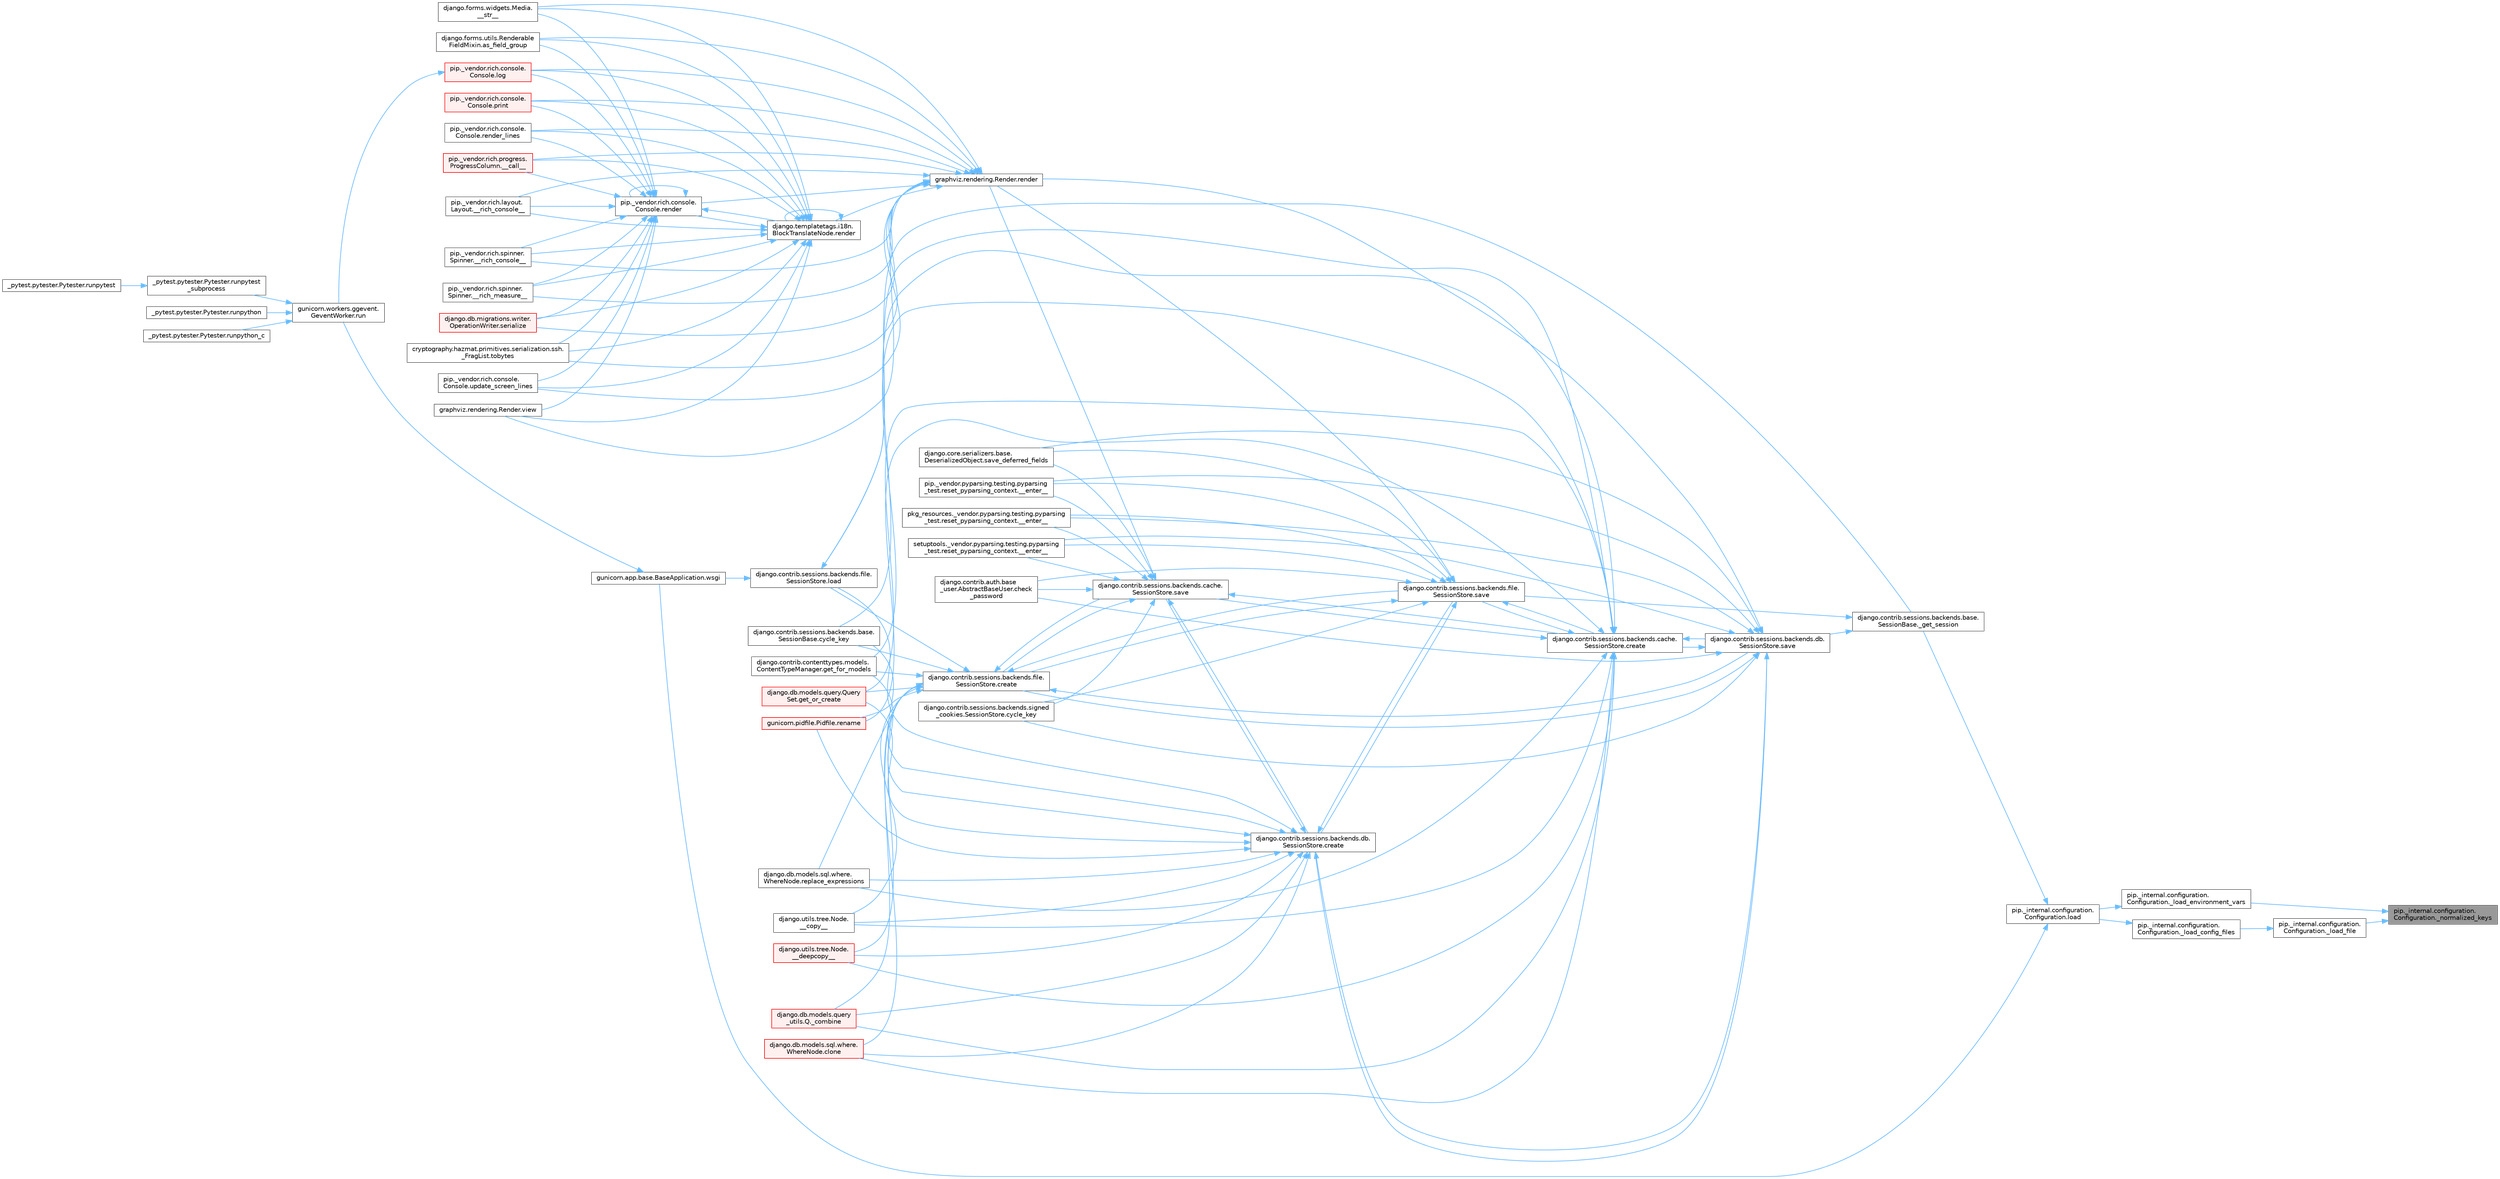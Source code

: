 digraph "pip._internal.configuration.Configuration._normalized_keys"
{
 // LATEX_PDF_SIZE
  bgcolor="transparent";
  edge [fontname=Helvetica,fontsize=10,labelfontname=Helvetica,labelfontsize=10];
  node [fontname=Helvetica,fontsize=10,shape=box,height=0.2,width=0.4];
  rankdir="RL";
  Node1 [id="Node000001",label="pip._internal.configuration.\lConfiguration._normalized_keys",height=0.2,width=0.4,color="gray40", fillcolor="grey60", style="filled", fontcolor="black",tooltip=" "];
  Node1 -> Node2 [id="edge1_Node000001_Node000002",dir="back",color="steelblue1",style="solid",tooltip=" "];
  Node2 [id="Node000002",label="pip._internal.configuration.\lConfiguration._load_environment_vars",height=0.2,width=0.4,color="grey40", fillcolor="white", style="filled",URL="$classpip_1_1__internal_1_1configuration_1_1_configuration.html#a1a57e8ca81e59ec7cbbd80e8f7283a06",tooltip=" "];
  Node2 -> Node3 [id="edge2_Node000002_Node000003",dir="back",color="steelblue1",style="solid",tooltip=" "];
  Node3 [id="Node000003",label="pip._internal.configuration.\lConfiguration.load",height=0.2,width=0.4,color="grey40", fillcolor="white", style="filled",URL="$classpip_1_1__internal_1_1configuration_1_1_configuration.html#acc3aa857df7198ccb6f5eb3e728545f6",tooltip=" "];
  Node3 -> Node4 [id="edge3_Node000003_Node000004",dir="back",color="steelblue1",style="solid",tooltip=" "];
  Node4 [id="Node000004",label="django.contrib.sessions.backends.base.\lSessionBase._get_session",height=0.2,width=0.4,color="grey40", fillcolor="white", style="filled",URL="$classdjango_1_1contrib_1_1sessions_1_1backends_1_1base_1_1_session_base.html#a3ca0af594cbb5d34f3d4f76c8f90bf4f",tooltip=" "];
  Node4 -> Node5 [id="edge4_Node000004_Node000005",dir="back",color="steelblue1",style="solid",tooltip=" "];
  Node5 [id="Node000005",label="django.contrib.sessions.backends.db.\lSessionStore.save",height=0.2,width=0.4,color="grey40", fillcolor="white", style="filled",URL="$classdjango_1_1contrib_1_1sessions_1_1backends_1_1db_1_1_session_store.html#a68a6b4f159bd3dc969ec80b34c1622af",tooltip=" "];
  Node5 -> Node6 [id="edge5_Node000005_Node000006",dir="back",color="steelblue1",style="solid",tooltip=" "];
  Node6 [id="Node000006",label="pip._vendor.pyparsing.testing.pyparsing\l_test.reset_pyparsing_context.__enter__",height=0.2,width=0.4,color="grey40", fillcolor="white", style="filled",URL="$classpip_1_1__vendor_1_1pyparsing_1_1testing_1_1pyparsing__test_1_1reset__pyparsing__context.html#a3d39d97a0d95a9b46c987e6dff52b7c0",tooltip=" "];
  Node5 -> Node7 [id="edge6_Node000005_Node000007",dir="back",color="steelblue1",style="solid",tooltip=" "];
  Node7 [id="Node000007",label="pkg_resources._vendor.pyparsing.testing.pyparsing\l_test.reset_pyparsing_context.__enter__",height=0.2,width=0.4,color="grey40", fillcolor="white", style="filled",URL="$classpkg__resources_1_1__vendor_1_1pyparsing_1_1testing_1_1pyparsing__test_1_1reset__pyparsing__context.html#a8d8360c033ccc7296fb9323a07cdeb25",tooltip=" "];
  Node5 -> Node8 [id="edge7_Node000005_Node000008",dir="back",color="steelblue1",style="solid",tooltip=" "];
  Node8 [id="Node000008",label="setuptools._vendor.pyparsing.testing.pyparsing\l_test.reset_pyparsing_context.__enter__",height=0.2,width=0.4,color="grey40", fillcolor="white", style="filled",URL="$classsetuptools_1_1__vendor_1_1pyparsing_1_1testing_1_1pyparsing__test_1_1reset__pyparsing__context.html#a436e2ea8355c86505c8cfdae81714c7c",tooltip=" "];
  Node5 -> Node9 [id="edge8_Node000005_Node000009",dir="back",color="steelblue1",style="solid",tooltip=" "];
  Node9 [id="Node000009",label="django.contrib.auth.base\l_user.AbstractBaseUser.check\l_password",height=0.2,width=0.4,color="grey40", fillcolor="white", style="filled",URL="$classdjango_1_1contrib_1_1auth_1_1base__user_1_1_abstract_base_user.html#aaa9bb7fa5353bc1917dbd7f87b63321a",tooltip=" "];
  Node5 -> Node10 [id="edge9_Node000005_Node000010",dir="back",color="steelblue1",style="solid",tooltip=" "];
  Node10 [id="Node000010",label="django.contrib.sessions.backends.cache.\lSessionStore.create",height=0.2,width=0.4,color="grey40", fillcolor="white", style="filled",URL="$classdjango_1_1contrib_1_1sessions_1_1backends_1_1cache_1_1_session_store.html#a38c9efbdb5115fd1820ae198b767c39c",tooltip=" "];
  Node10 -> Node11 [id="edge10_Node000010_Node000011",dir="back",color="steelblue1",style="solid",tooltip=" "];
  Node11 [id="Node000011",label="django.utils.tree.Node.\l__copy__",height=0.2,width=0.4,color="grey40", fillcolor="white", style="filled",URL="$classdjango_1_1utils_1_1tree_1_1_node.html#abae878f6b4500b8b241c23d8fac46e63",tooltip=" "];
  Node10 -> Node12 [id="edge11_Node000010_Node000012",dir="back",color="steelblue1",style="solid",tooltip=" "];
  Node12 [id="Node000012",label="django.utils.tree.Node.\l__deepcopy__",height=0.2,width=0.4,color="red", fillcolor="#FFF0F0", style="filled",URL="$classdjango_1_1utils_1_1tree_1_1_node.html#a38840c46ded3963808edbeec90765d6b",tooltip=" "];
  Node10 -> Node155 [id="edge12_Node000010_Node000155",dir="back",color="steelblue1",style="solid",tooltip=" "];
  Node155 [id="Node000155",label="django.db.models.query\l_utils.Q._combine",height=0.2,width=0.4,color="red", fillcolor="#FFF0F0", style="filled",URL="$classdjango_1_1db_1_1models_1_1query__utils_1_1_q.html#ade621b98231b73615e1aa3a726560c55",tooltip=" "];
  Node10 -> Node395 [id="edge13_Node000010_Node000395",dir="back",color="steelblue1",style="solid",tooltip=" "];
  Node395 [id="Node000395",label="django.db.models.sql.where.\lWhereNode.clone",height=0.2,width=0.4,color="red", fillcolor="#FFF0F0", style="filled",URL="$classdjango_1_1db_1_1models_1_1sql_1_1where_1_1_where_node.html#a0faff63950b774ce4ad391ea1f6b6d2c",tooltip=" "];
  Node10 -> Node33 [id="edge14_Node000010_Node000033",dir="back",color="steelblue1",style="solid",tooltip=" "];
  Node33 [id="Node000033",label="django.contrib.sessions.backends.base.\lSessionBase.cycle_key",height=0.2,width=0.4,color="grey40", fillcolor="white", style="filled",URL="$classdjango_1_1contrib_1_1sessions_1_1backends_1_1base_1_1_session_base.html#a6955e9bebe4e5b7d463bccfcf9181016",tooltip=" "];
  Node10 -> Node520 [id="edge15_Node000010_Node000520",dir="back",color="steelblue1",style="solid",tooltip=" "];
  Node520 [id="Node000520",label="django.contrib.contenttypes.models.\lContentTypeManager.get_for_models",height=0.2,width=0.4,color="grey40", fillcolor="white", style="filled",URL="$classdjango_1_1contrib_1_1contenttypes_1_1models_1_1_content_type_manager.html#a541a2e215680799739b6f8c1b19ddda4",tooltip=" "];
  Node10 -> Node521 [id="edge16_Node000010_Node000521",dir="back",color="steelblue1",style="solid",tooltip=" "];
  Node521 [id="Node000521",label="django.db.models.query.Query\lSet.get_or_create",height=0.2,width=0.4,color="red", fillcolor="#FFF0F0", style="filled",URL="$classdjango_1_1db_1_1models_1_1query_1_1_query_set.html#a0f727927ec4d1b9f3087b831cc911c59",tooltip=" "];
  Node10 -> Node303 [id="edge17_Node000010_Node000303",dir="back",color="steelblue1",style="solid",tooltip=" "];
  Node303 [id="Node000303",label="django.contrib.sessions.backends.file.\lSessionStore.load",height=0.2,width=0.4,color="grey40", fillcolor="white", style="filled",URL="$classdjango_1_1contrib_1_1sessions_1_1backends_1_1file_1_1_session_store.html#a408fa63512306fbaa7bbb62742f0295f",tooltip=" "];
  Node303 -> Node4 [id="edge18_Node000303_Node000004",dir="back",color="steelblue1",style="solid",tooltip=" "];
  Node303 -> Node300 [id="edge19_Node000303_Node000300",dir="back",color="steelblue1",style="solid",tooltip=" "];
  Node300 [id="Node000300",label="gunicorn.app.base.BaseApplication.wsgi",height=0.2,width=0.4,color="grey40", fillcolor="white", style="filled",URL="$classgunicorn_1_1app_1_1base_1_1_base_application.html#a18ae24b2d0d44fb694b9f2b0cdffa670",tooltip=" "];
  Node300 -> Node301 [id="edge20_Node000300_Node000301",dir="back",color="steelblue1",style="solid",tooltip=" "];
  Node301 [id="Node000301",label="gunicorn.workers.ggevent.\lGeventWorker.run",height=0.2,width=0.4,color="grey40", fillcolor="white", style="filled",URL="$classgunicorn_1_1workers_1_1ggevent_1_1_gevent_worker.html#a0d8ffe6d6db44cfe8310ccf5643506ee",tooltip=" "];
  Node301 -> Node106 [id="edge21_Node000301_Node000106",dir="back",color="steelblue1",style="solid",tooltip=" "];
  Node106 [id="Node000106",label="_pytest.pytester.Pytester.runpytest\l_subprocess",height=0.2,width=0.4,color="grey40", fillcolor="white", style="filled",URL="$class__pytest_1_1pytester_1_1_pytester.html#a59323c6d6a1469a1206f1c0b8fce99c9",tooltip=" "];
  Node106 -> Node107 [id="edge22_Node000106_Node000107",dir="back",color="steelblue1",style="solid",tooltip=" "];
  Node107 [id="Node000107",label="_pytest.pytester.Pytester.runpytest",height=0.2,width=0.4,color="grey40", fillcolor="white", style="filled",URL="$class__pytest_1_1pytester_1_1_pytester.html#a2765db48ffe1b8853581d711ff43a87b",tooltip=" "];
  Node301 -> Node108 [id="edge23_Node000301_Node000108",dir="back",color="steelblue1",style="solid",tooltip=" "];
  Node108 [id="Node000108",label="_pytest.pytester.Pytester.runpython",height=0.2,width=0.4,color="grey40", fillcolor="white", style="filled",URL="$class__pytest_1_1pytester_1_1_pytester.html#a4e0c539507f15fd333cf618faf9687ef",tooltip=" "];
  Node301 -> Node109 [id="edge24_Node000301_Node000109",dir="back",color="steelblue1",style="solid",tooltip=" "];
  Node109 [id="Node000109",label="_pytest.pytester.Pytester.runpython_c",height=0.2,width=0.4,color="grey40", fillcolor="white", style="filled",URL="$class__pytest_1_1pytester_1_1_pytester.html#aea789acfe206d9c40d9a6bf54a337f2a",tooltip=" "];
  Node10 -> Node523 [id="edge25_Node000010_Node000523",dir="back",color="steelblue1",style="solid",tooltip=" "];
  Node523 [id="Node000523",label="gunicorn.pidfile.Pidfile.rename",height=0.2,width=0.4,color="red", fillcolor="#FFF0F0", style="filled",URL="$classgunicorn_1_1pidfile_1_1_pidfile.html#af03623bf56b92f594700ba5e5f25bc76",tooltip=" "];
  Node10 -> Node525 [id="edge26_Node000010_Node000525",dir="back",color="steelblue1",style="solid",tooltip=" "];
  Node525 [id="Node000525",label="django.db.models.sql.where.\lWhereNode.replace_expressions",height=0.2,width=0.4,color="grey40", fillcolor="white", style="filled",URL="$classdjango_1_1db_1_1models_1_1sql_1_1where_1_1_where_node.html#a1cc3580a7f4a51605b52ae4a9653b3ac",tooltip=" "];
  Node10 -> Node526 [id="edge27_Node000010_Node000526",dir="back",color="steelblue1",style="solid",tooltip=" "];
  Node526 [id="Node000526",label="django.contrib.sessions.backends.cache.\lSessionStore.save",height=0.2,width=0.4,color="grey40", fillcolor="white", style="filled",URL="$classdjango_1_1contrib_1_1sessions_1_1backends_1_1cache_1_1_session_store.html#a67e81d959c24e3a84b1e755a9a861c53",tooltip=" "];
  Node526 -> Node6 [id="edge28_Node000526_Node000006",dir="back",color="steelblue1",style="solid",tooltip=" "];
  Node526 -> Node7 [id="edge29_Node000526_Node000007",dir="back",color="steelblue1",style="solid",tooltip=" "];
  Node526 -> Node8 [id="edge30_Node000526_Node000008",dir="back",color="steelblue1",style="solid",tooltip=" "];
  Node526 -> Node9 [id="edge31_Node000526_Node000009",dir="back",color="steelblue1",style="solid",tooltip=" "];
  Node526 -> Node10 [id="edge32_Node000526_Node000010",dir="back",color="steelblue1",style="solid",tooltip=" "];
  Node526 -> Node394 [id="edge33_Node000526_Node000394",dir="back",color="steelblue1",style="solid",tooltip=" "];
  Node394 [id="Node000394",label="django.contrib.sessions.backends.db.\lSessionStore.create",height=0.2,width=0.4,color="grey40", fillcolor="white", style="filled",URL="$classdjango_1_1contrib_1_1sessions_1_1backends_1_1db_1_1_session_store.html#a4a98c0168c61e75be58e279660aa6ce4",tooltip=" "];
  Node394 -> Node11 [id="edge34_Node000394_Node000011",dir="back",color="steelblue1",style="solid",tooltip=" "];
  Node394 -> Node12 [id="edge35_Node000394_Node000012",dir="back",color="steelblue1",style="solid",tooltip=" "];
  Node394 -> Node155 [id="edge36_Node000394_Node000155",dir="back",color="steelblue1",style="solid",tooltip=" "];
  Node394 -> Node395 [id="edge37_Node000394_Node000395",dir="back",color="steelblue1",style="solid",tooltip=" "];
  Node394 -> Node33 [id="edge38_Node000394_Node000033",dir="back",color="steelblue1",style="solid",tooltip=" "];
  Node394 -> Node520 [id="edge39_Node000394_Node000520",dir="back",color="steelblue1",style="solid",tooltip=" "];
  Node394 -> Node521 [id="edge40_Node000394_Node000521",dir="back",color="steelblue1",style="solid",tooltip=" "];
  Node394 -> Node303 [id="edge41_Node000394_Node000303",dir="back",color="steelblue1",style="solid",tooltip=" "];
  Node394 -> Node523 [id="edge42_Node000394_Node000523",dir="back",color="steelblue1",style="solid",tooltip=" "];
  Node394 -> Node525 [id="edge43_Node000394_Node000525",dir="back",color="steelblue1",style="solid",tooltip=" "];
  Node394 -> Node526 [id="edge44_Node000394_Node000526",dir="back",color="steelblue1",style="solid",tooltip=" "];
  Node394 -> Node5 [id="edge45_Node000394_Node000005",dir="back",color="steelblue1",style="solid",tooltip=" "];
  Node394 -> Node1118 [id="edge46_Node000394_Node001118",dir="back",color="steelblue1",style="solid",tooltip=" "];
  Node1118 [id="Node001118",label="django.contrib.sessions.backends.file.\lSessionStore.save",height=0.2,width=0.4,color="grey40", fillcolor="white", style="filled",URL="$classdjango_1_1contrib_1_1sessions_1_1backends_1_1file_1_1_session_store.html#af170f9c112376eb1627509287bf9620f",tooltip=" "];
  Node1118 -> Node6 [id="edge47_Node001118_Node000006",dir="back",color="steelblue1",style="solid",tooltip=" "];
  Node1118 -> Node7 [id="edge48_Node001118_Node000007",dir="back",color="steelblue1",style="solid",tooltip=" "];
  Node1118 -> Node8 [id="edge49_Node001118_Node000008",dir="back",color="steelblue1",style="solid",tooltip=" "];
  Node1118 -> Node9 [id="edge50_Node001118_Node000009",dir="back",color="steelblue1",style="solid",tooltip=" "];
  Node1118 -> Node10 [id="edge51_Node001118_Node000010",dir="back",color="steelblue1",style="solid",tooltip=" "];
  Node1118 -> Node394 [id="edge52_Node001118_Node000394",dir="back",color="steelblue1",style="solid",tooltip=" "];
  Node1118 -> Node519 [id="edge53_Node001118_Node000519",dir="back",color="steelblue1",style="solid",tooltip=" "];
  Node519 [id="Node000519",label="django.contrib.sessions.backends.file.\lSessionStore.create",height=0.2,width=0.4,color="grey40", fillcolor="white", style="filled",URL="$classdjango_1_1contrib_1_1sessions_1_1backends_1_1file_1_1_session_store.html#a6624db6a37dfff490f837047e0a60dda",tooltip=" "];
  Node519 -> Node11 [id="edge54_Node000519_Node000011",dir="back",color="steelblue1",style="solid",tooltip=" "];
  Node519 -> Node12 [id="edge55_Node000519_Node000012",dir="back",color="steelblue1",style="solid",tooltip=" "];
  Node519 -> Node155 [id="edge56_Node000519_Node000155",dir="back",color="steelblue1",style="solid",tooltip=" "];
  Node519 -> Node395 [id="edge57_Node000519_Node000395",dir="back",color="steelblue1",style="solid",tooltip=" "];
  Node519 -> Node33 [id="edge58_Node000519_Node000033",dir="back",color="steelblue1",style="solid",tooltip=" "];
  Node519 -> Node520 [id="edge59_Node000519_Node000520",dir="back",color="steelblue1",style="solid",tooltip=" "];
  Node519 -> Node521 [id="edge60_Node000519_Node000521",dir="back",color="steelblue1",style="solid",tooltip=" "];
  Node519 -> Node303 [id="edge61_Node000519_Node000303",dir="back",color="steelblue1",style="solid",tooltip=" "];
  Node519 -> Node523 [id="edge62_Node000519_Node000523",dir="back",color="steelblue1",style="solid",tooltip=" "];
  Node519 -> Node525 [id="edge63_Node000519_Node000525",dir="back",color="steelblue1",style="solid",tooltip=" "];
  Node519 -> Node526 [id="edge64_Node000519_Node000526",dir="back",color="steelblue1",style="solid",tooltip=" "];
  Node519 -> Node5 [id="edge65_Node000519_Node000005",dir="back",color="steelblue1",style="solid",tooltip=" "];
  Node519 -> Node1118 [id="edge66_Node000519_Node001118",dir="back",color="steelblue1",style="solid",tooltip=" "];
  Node1118 -> Node527 [id="edge67_Node001118_Node000527",dir="back",color="steelblue1",style="solid",tooltip=" "];
  Node527 [id="Node000527",label="django.contrib.sessions.backends.signed\l_cookies.SessionStore.cycle_key",height=0.2,width=0.4,color="grey40", fillcolor="white", style="filled",URL="$classdjango_1_1contrib_1_1sessions_1_1backends_1_1signed__cookies_1_1_session_store.html#abf8e71313b847459c30f19e691c25a93",tooltip=" "];
  Node1118 -> Node528 [id="edge68_Node001118_Node000528",dir="back",color="steelblue1",style="solid",tooltip=" "];
  Node528 [id="Node000528",label="graphviz.rendering.Render.render",height=0.2,width=0.4,color="grey40", fillcolor="white", style="filled",URL="$classgraphviz_1_1rendering_1_1_render.html#a0249d6538d64a6b59b1bed64d4636456",tooltip=" "];
  Node528 -> Node409 [id="edge69_Node000528_Node000409",dir="back",color="steelblue1",style="solid",tooltip=" "];
  Node409 [id="Node000409",label="pip._vendor.rich.progress.\lProgressColumn.__call__",height=0.2,width=0.4,color="red", fillcolor="#FFF0F0", style="filled",URL="$classpip_1_1__vendor_1_1rich_1_1progress_1_1_progress_column.html#ae0c399be74222f949edb0fa5324cf6ea",tooltip=" "];
  Node528 -> Node410 [id="edge70_Node000528_Node000410",dir="back",color="steelblue1",style="solid",tooltip=" "];
  Node410 [id="Node000410",label="pip._vendor.rich.layout.\lLayout.__rich_console__",height=0.2,width=0.4,color="grey40", fillcolor="white", style="filled",URL="$classpip_1_1__vendor_1_1rich_1_1layout_1_1_layout.html#ac39cb3d17d2b0324ee1b0dada41a3ebd",tooltip=" "];
  Node528 -> Node411 [id="edge71_Node000528_Node000411",dir="back",color="steelblue1",style="solid",tooltip=" "];
  Node411 [id="Node000411",label="pip._vendor.rich.spinner.\lSpinner.__rich_console__",height=0.2,width=0.4,color="grey40", fillcolor="white", style="filled",URL="$classpip_1_1__vendor_1_1rich_1_1spinner_1_1_spinner.html#a6883d8dced19ac48d4dfc74f776357fd",tooltip=" "];
  Node528 -> Node412 [id="edge72_Node000528_Node000412",dir="back",color="steelblue1",style="solid",tooltip=" "];
  Node412 [id="Node000412",label="pip._vendor.rich.spinner.\lSpinner.__rich_measure__",height=0.2,width=0.4,color="grey40", fillcolor="white", style="filled",URL="$classpip_1_1__vendor_1_1rich_1_1spinner_1_1_spinner.html#a89745682c823c44a31bae8e8d07869f5",tooltip=" "];
  Node528 -> Node413 [id="edge73_Node000528_Node000413",dir="back",color="steelblue1",style="solid",tooltip=" "];
  Node413 [id="Node000413",label="django.forms.widgets.Media.\l__str__",height=0.2,width=0.4,color="grey40", fillcolor="white", style="filled",URL="$classdjango_1_1forms_1_1widgets_1_1_media.html#ae1651710548a7d9f14f036d035012d21",tooltip=" "];
  Node528 -> Node414 [id="edge74_Node000528_Node000414",dir="back",color="steelblue1",style="solid",tooltip=" "];
  Node414 [id="Node000414",label="django.forms.utils.Renderable\lFieldMixin.as_field_group",height=0.2,width=0.4,color="grey40", fillcolor="white", style="filled",URL="$classdjango_1_1forms_1_1utils_1_1_renderable_field_mixin.html#a1e9a1b4f790ea694431554267fd5d74c",tooltip=" "];
  Node528 -> Node415 [id="edge75_Node000528_Node000415",dir="back",color="steelblue1",style="solid",tooltip=" "];
  Node415 [id="Node000415",label="pip._vendor.rich.console.\lConsole.log",height=0.2,width=0.4,color="red", fillcolor="#FFF0F0", style="filled",URL="$classpip_1_1__vendor_1_1rich_1_1console_1_1_console.html#af9c77e39f9413fc2b134c60cfa23b0f1",tooltip=" "];
  Node415 -> Node301 [id="edge76_Node000415_Node000301",dir="back",color="steelblue1",style="solid",tooltip=" "];
  Node528 -> Node529 [id="edge77_Node000528_Node000529",dir="back",color="steelblue1",style="solid",tooltip=" "];
  Node529 [id="Node000529",label="pip._vendor.rich.console.\lConsole.print",height=0.2,width=0.4,color="red", fillcolor="#FFF0F0", style="filled",URL="$classpip_1_1__vendor_1_1rich_1_1console_1_1_console.html#af954370cdbb49236b597f2c11064549d",tooltip=" "];
  Node528 -> Node854 [id="edge78_Node000528_Node000854",dir="back",color="steelblue1",style="solid",tooltip=" "];
  Node854 [id="Node000854",label="django.templatetags.i18n.\lBlockTranslateNode.render",height=0.2,width=0.4,color="grey40", fillcolor="white", style="filled",URL="$classdjango_1_1templatetags_1_1i18n_1_1_block_translate_node.html#aaf05bebfd02c1c4b676387ada0357832",tooltip=" "];
  Node854 -> Node409 [id="edge79_Node000854_Node000409",dir="back",color="steelblue1",style="solid",tooltip=" "];
  Node854 -> Node410 [id="edge80_Node000854_Node000410",dir="back",color="steelblue1",style="solid",tooltip=" "];
  Node854 -> Node411 [id="edge81_Node000854_Node000411",dir="back",color="steelblue1",style="solid",tooltip=" "];
  Node854 -> Node412 [id="edge82_Node000854_Node000412",dir="back",color="steelblue1",style="solid",tooltip=" "];
  Node854 -> Node413 [id="edge83_Node000854_Node000413",dir="back",color="steelblue1",style="solid",tooltip=" "];
  Node854 -> Node414 [id="edge84_Node000854_Node000414",dir="back",color="steelblue1",style="solid",tooltip=" "];
  Node854 -> Node415 [id="edge85_Node000854_Node000415",dir="back",color="steelblue1",style="solid",tooltip=" "];
  Node854 -> Node529 [id="edge86_Node000854_Node000529",dir="back",color="steelblue1",style="solid",tooltip=" "];
  Node854 -> Node854 [id="edge87_Node000854_Node000854",dir="back",color="steelblue1",style="solid",tooltip=" "];
  Node854 -> Node855 [id="edge88_Node000854_Node000855",dir="back",color="steelblue1",style="solid",tooltip=" "];
  Node855 [id="Node000855",label="pip._vendor.rich.console.\lConsole.render",height=0.2,width=0.4,color="grey40", fillcolor="white", style="filled",URL="$classpip_1_1__vendor_1_1rich_1_1console_1_1_console.html#a9551b8254c573105adde80622393a938",tooltip=" "];
  Node855 -> Node409 [id="edge89_Node000855_Node000409",dir="back",color="steelblue1",style="solid",tooltip=" "];
  Node855 -> Node410 [id="edge90_Node000855_Node000410",dir="back",color="steelblue1",style="solid",tooltip=" "];
  Node855 -> Node411 [id="edge91_Node000855_Node000411",dir="back",color="steelblue1",style="solid",tooltip=" "];
  Node855 -> Node412 [id="edge92_Node000855_Node000412",dir="back",color="steelblue1",style="solid",tooltip=" "];
  Node855 -> Node413 [id="edge93_Node000855_Node000413",dir="back",color="steelblue1",style="solid",tooltip=" "];
  Node855 -> Node414 [id="edge94_Node000855_Node000414",dir="back",color="steelblue1",style="solid",tooltip=" "];
  Node855 -> Node415 [id="edge95_Node000855_Node000415",dir="back",color="steelblue1",style="solid",tooltip=" "];
  Node855 -> Node529 [id="edge96_Node000855_Node000529",dir="back",color="steelblue1",style="solid",tooltip=" "];
  Node855 -> Node854 [id="edge97_Node000855_Node000854",dir="back",color="steelblue1",style="solid",tooltip=" "];
  Node855 -> Node855 [id="edge98_Node000855_Node000855",dir="back",color="steelblue1",style="solid",tooltip=" "];
  Node855 -> Node856 [id="edge99_Node000855_Node000856",dir="back",color="steelblue1",style="solid",tooltip=" "];
  Node856 [id="Node000856",label="pip._vendor.rich.console.\lConsole.render_lines",height=0.2,width=0.4,color="grey40", fillcolor="white", style="filled",URL="$classpip_1_1__vendor_1_1rich_1_1console_1_1_console.html#a5818808a49db20c5bee6986425f96f14",tooltip=" "];
  Node855 -> Node857 [id="edge100_Node000855_Node000857",dir="back",color="steelblue1",style="solid",tooltip=" "];
  Node857 [id="Node000857",label="django.db.migrations.writer.\lOperationWriter.serialize",height=0.2,width=0.4,color="red", fillcolor="#FFF0F0", style="filled",URL="$classdjango_1_1db_1_1migrations_1_1writer_1_1_operation_writer.html#a866e8d13e1c54a35d74e9a6b0383b2f8",tooltip=" "];
  Node855 -> Node1199 [id="edge101_Node000855_Node001199",dir="back",color="steelblue1",style="solid",tooltip=" "];
  Node1199 [id="Node001199",label="cryptography.hazmat.primitives.serialization.ssh.\l_FragList.tobytes",height=0.2,width=0.4,color="grey40", fillcolor="white", style="filled",URL="$classcryptography_1_1hazmat_1_1primitives_1_1serialization_1_1ssh_1_1___frag_list.html#a195dd4e7c741624829a13af53fa3de38",tooltip=" "];
  Node855 -> Node1200 [id="edge102_Node000855_Node001200",dir="back",color="steelblue1",style="solid",tooltip=" "];
  Node1200 [id="Node001200",label="pip._vendor.rich.console.\lConsole.update_screen_lines",height=0.2,width=0.4,color="grey40", fillcolor="white", style="filled",URL="$classpip_1_1__vendor_1_1rich_1_1console_1_1_console.html#a21cfe5af86ec7533f23d45fe2969817e",tooltip=" "];
  Node855 -> Node1201 [id="edge103_Node000855_Node001201",dir="back",color="steelblue1",style="solid",tooltip=" "];
  Node1201 [id="Node001201",label="graphviz.rendering.Render.view",height=0.2,width=0.4,color="grey40", fillcolor="white", style="filled",URL="$classgraphviz_1_1rendering_1_1_render.html#a53169c422996b9a7e92b5580c13914e2",tooltip=" "];
  Node854 -> Node856 [id="edge104_Node000854_Node000856",dir="back",color="steelblue1",style="solid",tooltip=" "];
  Node854 -> Node857 [id="edge105_Node000854_Node000857",dir="back",color="steelblue1",style="solid",tooltip=" "];
  Node854 -> Node1199 [id="edge106_Node000854_Node001199",dir="back",color="steelblue1",style="solid",tooltip=" "];
  Node854 -> Node1200 [id="edge107_Node000854_Node001200",dir="back",color="steelblue1",style="solid",tooltip=" "];
  Node854 -> Node1201 [id="edge108_Node000854_Node001201",dir="back",color="steelblue1",style="solid",tooltip=" "];
  Node528 -> Node855 [id="edge109_Node000528_Node000855",dir="back",color="steelblue1",style="solid",tooltip=" "];
  Node528 -> Node856 [id="edge110_Node000528_Node000856",dir="back",color="steelblue1",style="solid",tooltip=" "];
  Node528 -> Node857 [id="edge111_Node000528_Node000857",dir="back",color="steelblue1",style="solid",tooltip=" "];
  Node528 -> Node1199 [id="edge112_Node000528_Node001199",dir="back",color="steelblue1",style="solid",tooltip=" "];
  Node528 -> Node1200 [id="edge113_Node000528_Node001200",dir="back",color="steelblue1",style="solid",tooltip=" "];
  Node528 -> Node1201 [id="edge114_Node000528_Node001201",dir="back",color="steelblue1",style="solid",tooltip=" "];
  Node1118 -> Node1119 [id="edge115_Node001118_Node001119",dir="back",color="steelblue1",style="solid",tooltip=" "];
  Node1119 [id="Node001119",label="django.core.serializers.base.\lDeserializedObject.save_deferred_fields",height=0.2,width=0.4,color="grey40", fillcolor="white", style="filled",URL="$classdjango_1_1core_1_1serializers_1_1base_1_1_deserialized_object.html#a2fd4269d14e2f58fda59335c79a582f5",tooltip=" "];
  Node526 -> Node519 [id="edge116_Node000526_Node000519",dir="back",color="steelblue1",style="solid",tooltip=" "];
  Node526 -> Node527 [id="edge117_Node000526_Node000527",dir="back",color="steelblue1",style="solid",tooltip=" "];
  Node526 -> Node528 [id="edge118_Node000526_Node000528",dir="back",color="steelblue1",style="solid",tooltip=" "];
  Node526 -> Node1119 [id="edge119_Node000526_Node001119",dir="back",color="steelblue1",style="solid",tooltip=" "];
  Node10 -> Node5 [id="edge120_Node000010_Node000005",dir="back",color="steelblue1",style="solid",tooltip=" "];
  Node10 -> Node1118 [id="edge121_Node000010_Node001118",dir="back",color="steelblue1",style="solid",tooltip=" "];
  Node5 -> Node394 [id="edge122_Node000005_Node000394",dir="back",color="steelblue1",style="solid",tooltip=" "];
  Node5 -> Node519 [id="edge123_Node000005_Node000519",dir="back",color="steelblue1",style="solid",tooltip=" "];
  Node5 -> Node527 [id="edge124_Node000005_Node000527",dir="back",color="steelblue1",style="solid",tooltip=" "];
  Node5 -> Node528 [id="edge125_Node000005_Node000528",dir="back",color="steelblue1",style="solid",tooltip=" "];
  Node5 -> Node1119 [id="edge126_Node000005_Node001119",dir="back",color="steelblue1",style="solid",tooltip=" "];
  Node4 -> Node1118 [id="edge127_Node000004_Node001118",dir="back",color="steelblue1",style="solid",tooltip=" "];
  Node3 -> Node300 [id="edge128_Node000003_Node000300",dir="back",color="steelblue1",style="solid",tooltip=" "];
  Node1 -> Node3181 [id="edge129_Node000001_Node003181",dir="back",color="steelblue1",style="solid",tooltip=" "];
  Node3181 [id="Node003181",label="pip._internal.configuration.\lConfiguration._load_file",height=0.2,width=0.4,color="grey40", fillcolor="white", style="filled",URL="$classpip_1_1__internal_1_1configuration_1_1_configuration.html#ab5f80bc3b777d5c7aa3540113dd103fc",tooltip=" "];
  Node3181 -> Node3182 [id="edge130_Node003181_Node003182",dir="back",color="steelblue1",style="solid",tooltip=" "];
  Node3182 [id="Node003182",label="pip._internal.configuration.\lConfiguration._load_config_files",height=0.2,width=0.4,color="grey40", fillcolor="white", style="filled",URL="$classpip_1_1__internal_1_1configuration_1_1_configuration.html#a75a968f748452a2db2945b4f1a45b717",tooltip=" "];
  Node3182 -> Node3 [id="edge131_Node003182_Node000003",dir="back",color="steelblue1",style="solid",tooltip=" "];
}
